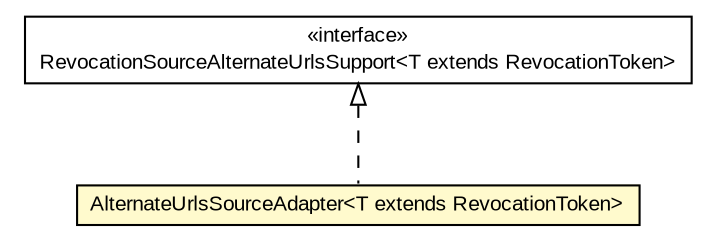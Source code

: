 #!/usr/local/bin/dot
#
# Class diagram 
# Generated by UMLGraph version R5_6-24-gf6e263 (http://www.umlgraph.org/)
#

digraph G {
	edge [fontname="arial",fontsize=10,labelfontname="arial",labelfontsize=10];
	node [fontname="arial",fontsize=10,shape=plaintext];
	nodesep=0.25;
	ranksep=0.5;
	// eu.europa.esig.dss.x509.RevocationSourceAlternateUrlsSupport<T extends eu.europa.esig.dss.x509.RevocationToken>
	c170393 [label=<<table title="eu.europa.esig.dss.x509.RevocationSourceAlternateUrlsSupport" border="0" cellborder="1" cellspacing="0" cellpadding="2" port="p" href="./RevocationSourceAlternateUrlsSupport.html">
		<tr><td><table border="0" cellspacing="0" cellpadding="1">
<tr><td align="center" balign="center"> &#171;interface&#187; </td></tr>
<tr><td align="center" balign="center"> RevocationSourceAlternateUrlsSupport&lt;T extends RevocationToken&gt; </td></tr>
		</table></td></tr>
		</table>>, URL="./RevocationSourceAlternateUrlsSupport.html", fontname="arial", fontcolor="black", fontsize=10.0];
	// eu.europa.esig.dss.x509.AlternateUrlsSourceAdapter<T extends eu.europa.esig.dss.x509.RevocationToken>
	c170401 [label=<<table title="eu.europa.esig.dss.x509.AlternateUrlsSourceAdapter" border="0" cellborder="1" cellspacing="0" cellpadding="2" port="p" bgcolor="lemonChiffon" href="./AlternateUrlsSourceAdapter.html">
		<tr><td><table border="0" cellspacing="0" cellpadding="1">
<tr><td align="center" balign="center"> AlternateUrlsSourceAdapter&lt;T extends RevocationToken&gt; </td></tr>
		</table></td></tr>
		</table>>, URL="./AlternateUrlsSourceAdapter.html", fontname="arial", fontcolor="black", fontsize=10.0];
	//eu.europa.esig.dss.x509.AlternateUrlsSourceAdapter<T extends eu.europa.esig.dss.x509.RevocationToken> implements eu.europa.esig.dss.x509.RevocationSourceAlternateUrlsSupport<T extends eu.europa.esig.dss.x509.RevocationToken>
	c170393:p -> c170401:p [dir=back,arrowtail=empty,style=dashed];
}

